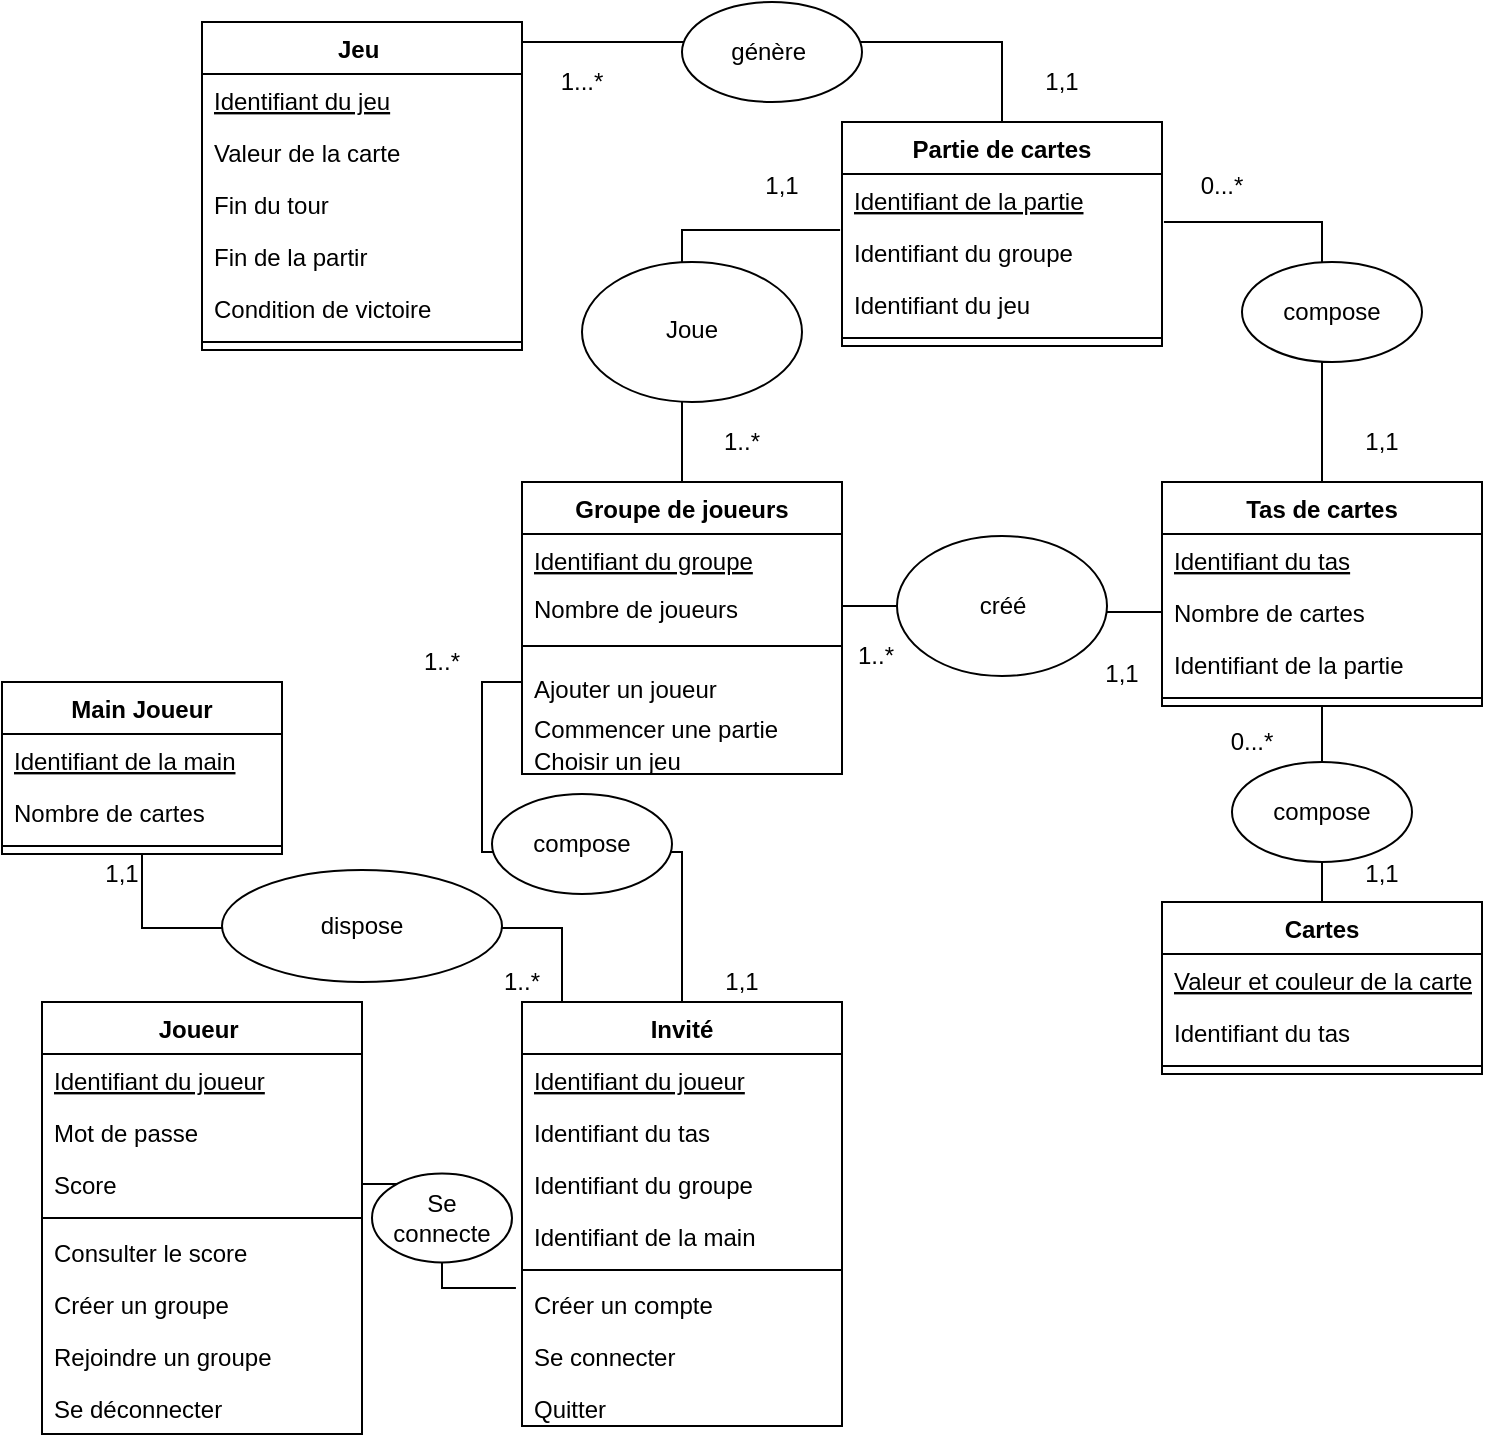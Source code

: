 <mxfile version="13.7.9" type="gitlab">
  <diagram id="IZZcUBTdPEAsLyVhiu9o" name="Page-1">
    <mxGraphModel dx="1108" dy="482" grid="0" gridSize="10" guides="1" tooltips="1" connect="1" arrows="1" fold="1" page="1" pageScale="1" pageWidth="827" pageHeight="1169" background="#ffffff" math="0" shadow="0">
      <root>
        <mxCell id="0" />
        <mxCell id="1" parent="0" />
        <mxCell id="pMFm4597X8_Z9436vxBB-1" style="edgeStyle=orthogonalEdgeStyle;rounded=0;orthogonalLoop=1;jettySize=auto;html=1;entryX=-0.006;entryY=0.077;entryDx=0;entryDy=0;entryPerimeter=0;endArrow=none;endFill=0;endSize=8;strokeWidth=1;" parent="1" source="pMFm4597X8_Z9436vxBB-17" target="pMFm4597X8_Z9436vxBB-14" edge="1">
          <mxGeometry relative="1" as="geometry" />
        </mxCell>
        <mxCell id="pMFm4597X8_Z9436vxBB-2" style="edgeStyle=orthogonalEdgeStyle;rounded=0;orthogonalLoop=1;jettySize=auto;html=1;entryX=1.006;entryY=0.923;entryDx=0;entryDy=0;entryPerimeter=0;endArrow=none;endFill=0;endSize=8;strokeWidth=1;" parent="1" source="pMFm4597X8_Z9436vxBB-24" target="pMFm4597X8_Z9436vxBB-13" edge="1">
          <mxGeometry relative="1" as="geometry" />
        </mxCell>
        <mxCell id="pMFm4597X8_Z9436vxBB-3" style="edgeStyle=orthogonalEdgeStyle;rounded=0;orthogonalLoop=1;jettySize=auto;html=1;exitX=0.5;exitY=0;exitDx=0;exitDy=0;entryX=0.5;entryY=1;entryDx=0;entryDy=0;endArrow=none;endFill=0;strokeWidth=1;endSize=8;" parent="1" source="pMFm4597X8_Z9436vxBB-29" target="pMFm4597X8_Z9436vxBB-24" edge="1">
          <mxGeometry relative="1" as="geometry" />
        </mxCell>
        <mxCell id="pMFm4597X8_Z9436vxBB-4" style="edgeStyle=orthogonalEdgeStyle;rounded=0;orthogonalLoop=1;jettySize=auto;html=1;exitX=0.5;exitY=0;exitDx=0;exitDy=0;entryX=0;entryY=0.5;entryDx=0;entryDy=0;endArrow=none;endFill=0;endSize=9;strokeWidth=1;fontSize=21;" parent="1" source="pMFm4597X8_Z9436vxBB-49" target="pMFm4597X8_Z9436vxBB-21" edge="1">
          <mxGeometry relative="1" as="geometry" />
        </mxCell>
        <mxCell id="pMFm4597X8_Z9436vxBB-5" style="edgeStyle=orthogonalEdgeStyle;rounded=0;orthogonalLoop=1;jettySize=auto;html=1;exitX=1;exitY=0.5;exitDx=0;exitDy=0;entryX=-0.019;entryY=0.192;entryDx=0;entryDy=0;entryPerimeter=0;endArrow=none;endFill=0;endSize=9;strokeWidth=1;fontSize=21;" parent="1" source="pMFm4597X8_Z9436vxBB-43" target="pMFm4597X8_Z9436vxBB-55" edge="1">
          <mxGeometry relative="1" as="geometry" />
        </mxCell>
        <mxCell id="pMFm4597X8_Z9436vxBB-6" style="edgeStyle=orthogonalEdgeStyle;rounded=0;orthogonalLoop=1;jettySize=auto;html=1;exitX=1;exitY=0.5;exitDx=0;exitDy=0;entryX=0;entryY=0.5;entryDx=0;entryDy=0;endArrow=none;endFill=0;endSize=9;strokeWidth=1;fontSize=21;" parent="1" source="pMFm4597X8_Z9436vxBB-19" target="pMFm4597X8_Z9436vxBB-26" edge="1">
          <mxGeometry relative="1" as="geometry">
            <Array as="points">
              <mxPoint x="560" y="322" />
              <mxPoint x="560" y="325" />
            </Array>
          </mxGeometry>
        </mxCell>
        <mxCell id="pMFm4597X8_Z9436vxBB-7" style="edgeStyle=orthogonalEdgeStyle;rounded=0;orthogonalLoop=1;jettySize=auto;html=1;exitX=0.5;exitY=1;exitDx=0;exitDy=0;entryX=0.125;entryY=0;entryDx=0;entryDy=0;entryPerimeter=0;endArrow=none;endFill=0;endSize=9;strokeWidth=1;fontSize=12;" parent="1" source="pMFm4597X8_Z9436vxBB-58" target="pMFm4597X8_Z9436vxBB-49" edge="1">
          <mxGeometry relative="1" as="geometry" />
        </mxCell>
        <mxCell id="pMFm4597X8_Z9436vxBB-8" value="0...*" style="text;html=1;strokeColor=none;fillColor=none;align=center;verticalAlign=middle;whiteSpace=wrap;rounded=0;fontSize=12;" parent="1" vertex="1">
          <mxGeometry x="650" y="102" width="40" height="20" as="geometry" />
        </mxCell>
        <mxCell id="pMFm4597X8_Z9436vxBB-9" value="1,1" style="text;html=1;strokeColor=none;fillColor=none;align=center;verticalAlign=middle;whiteSpace=wrap;rounded=0;fontSize=12;" parent="1" vertex="1">
          <mxGeometry x="730" y="230" width="40" height="20" as="geometry" />
        </mxCell>
        <mxCell id="pMFm4597X8_Z9436vxBB-10" value="1,1" style="text;html=1;strokeColor=none;fillColor=none;align=center;verticalAlign=middle;whiteSpace=wrap;rounded=0;fontSize=12;" parent="1" vertex="1">
          <mxGeometry x="730" y="446" width="40" height="20" as="geometry" />
        </mxCell>
        <mxCell id="pMFm4597X8_Z9436vxBB-11" value="0...*" style="text;html=1;strokeColor=none;fillColor=none;align=center;verticalAlign=middle;whiteSpace=wrap;rounded=0;fontSize=12;" parent="1" vertex="1">
          <mxGeometry x="650" y="380" width="70" height="20" as="geometry" />
        </mxCell>
        <mxCell id="pMFm4597X8_Z9436vxBB-12" value="Partie de cartes" style="swimlane;fontStyle=1;align=center;verticalAlign=top;childLayout=stackLayout;horizontal=1;startSize=26;horizontalStack=0;resizeParent=1;resizeParentMax=0;resizeLast=0;collapsible=1;marginBottom=0;" parent="1" vertex="1">
          <mxGeometry x="480" y="80" width="160" height="112" as="geometry" />
        </mxCell>
        <mxCell id="pMFm4597X8_Z9436vxBB-13" value="Identifiant de la partie" style="text;strokeColor=none;fillColor=none;align=left;verticalAlign=top;spacingLeft=4;spacingRight=4;overflow=hidden;rotatable=0;points=[[0,0.5],[1,0.5]];portConstraint=eastwest;fontStyle=4" parent="pMFm4597X8_Z9436vxBB-12" vertex="1">
          <mxGeometry y="26" width="160" height="26" as="geometry" />
        </mxCell>
        <mxCell id="pMFm4597X8_Z9436vxBB-14" value="Identifiant du groupe" style="text;strokeColor=none;fillColor=none;align=left;verticalAlign=top;spacingLeft=4;spacingRight=4;overflow=hidden;rotatable=0;points=[[0,0.5],[1,0.5]];portConstraint=eastwest;" parent="pMFm4597X8_Z9436vxBB-12" vertex="1">
          <mxGeometry y="52" width="160" height="26" as="geometry" />
        </mxCell>
        <mxCell id="pMFm4597X8_Z9436vxBB-15" value="Identifiant du jeu" style="text;strokeColor=none;fillColor=none;align=left;verticalAlign=top;spacingLeft=4;spacingRight=4;overflow=hidden;rotatable=0;points=[[0,0.5],[1,0.5]];portConstraint=eastwest;" parent="pMFm4597X8_Z9436vxBB-12" vertex="1">
          <mxGeometry y="78" width="160" height="26" as="geometry" />
        </mxCell>
        <mxCell id="pMFm4597X8_Z9436vxBB-16" value="" style="line;strokeWidth=1;fillColor=none;align=left;verticalAlign=middle;spacingTop=-1;spacingLeft=3;spacingRight=3;rotatable=0;labelPosition=right;points=[];portConstraint=eastwest;" parent="pMFm4597X8_Z9436vxBB-12" vertex="1">
          <mxGeometry y="104" width="160" height="8" as="geometry" />
        </mxCell>
        <mxCell id="pMFm4597X8_Z9436vxBB-17" value="Groupe de joueurs&#xa;" style="swimlane;fontStyle=1;align=center;verticalAlign=top;childLayout=stackLayout;horizontal=1;startSize=26;horizontalStack=0;resizeParent=1;resizeParentMax=0;resizeLast=0;collapsible=1;marginBottom=0;" parent="1" vertex="1">
          <mxGeometry x="320" y="260" width="160" height="146" as="geometry" />
        </mxCell>
        <mxCell id="pMFm4597X8_Z9436vxBB-18" value="Identifiant du groupe" style="text;strokeColor=none;fillColor=none;align=left;verticalAlign=top;spacingLeft=4;spacingRight=4;overflow=hidden;rotatable=0;points=[[0,0.5],[1,0.5]];portConstraint=eastwest;fontStyle=4" parent="pMFm4597X8_Z9436vxBB-17" vertex="1">
          <mxGeometry y="26" width="160" height="24" as="geometry" />
        </mxCell>
        <mxCell id="pMFm4597X8_Z9436vxBB-19" value="Nombre de joueurs" style="text;strokeColor=none;fillColor=none;align=left;verticalAlign=top;spacingLeft=4;spacingRight=4;overflow=hidden;rotatable=0;points=[[0,0.5],[1,0.5]];portConstraint=eastwest;fontStyle=0" parent="pMFm4597X8_Z9436vxBB-17" vertex="1">
          <mxGeometry y="50" width="160" height="24" as="geometry" />
        </mxCell>
        <mxCell id="pMFm4597X8_Z9436vxBB-20" value="" style="line;strokeWidth=1;fillColor=none;align=left;verticalAlign=middle;spacingTop=-1;spacingLeft=3;spacingRight=3;rotatable=0;labelPosition=right;points=[];portConstraint=eastwest;" parent="pMFm4597X8_Z9436vxBB-17" vertex="1">
          <mxGeometry y="74" width="160" height="16" as="geometry" />
        </mxCell>
        <mxCell id="pMFm4597X8_Z9436vxBB-21" value="Ajouter un joueur" style="text;strokeColor=none;fillColor=none;align=left;verticalAlign=top;spacingLeft=4;spacingRight=4;overflow=hidden;rotatable=0;points=[[0,0.5],[1,0.5]];portConstraint=eastwest;" parent="pMFm4597X8_Z9436vxBB-17" vertex="1">
          <mxGeometry y="90" width="160" height="20" as="geometry" />
        </mxCell>
        <mxCell id="pMFm4597X8_Z9436vxBB-22" value="Commencer une partie" style="text;strokeColor=none;fillColor=none;align=left;verticalAlign=top;spacingLeft=4;spacingRight=4;overflow=hidden;rotatable=0;points=[[0,0.5],[1,0.5]];portConstraint=eastwest;" parent="pMFm4597X8_Z9436vxBB-17" vertex="1">
          <mxGeometry y="110" width="160" height="16" as="geometry" />
        </mxCell>
        <mxCell id="pMFm4597X8_Z9436vxBB-23" value="Choisir un jeu" style="text;strokeColor=none;fillColor=none;align=left;verticalAlign=top;spacingLeft=4;spacingRight=4;overflow=hidden;rotatable=0;points=[[0,0.5],[1,0.5]];portConstraint=eastwest;" parent="pMFm4597X8_Z9436vxBB-17" vertex="1">
          <mxGeometry y="126" width="160" height="20" as="geometry" />
        </mxCell>
        <mxCell id="pMFm4597X8_Z9436vxBB-24" value="Tas de cartes" style="swimlane;fontStyle=1;align=center;verticalAlign=top;childLayout=stackLayout;horizontal=1;startSize=26;horizontalStack=0;resizeParent=1;resizeParentMax=0;resizeLast=0;collapsible=1;marginBottom=0;" parent="1" vertex="1">
          <mxGeometry x="640" y="260" width="160" height="112" as="geometry" />
        </mxCell>
        <mxCell id="pMFm4597X8_Z9436vxBB-25" value="Identifiant du tas" style="text;strokeColor=none;fillColor=none;align=left;verticalAlign=top;spacingLeft=4;spacingRight=4;overflow=hidden;rotatable=0;points=[[0,0.5],[1,0.5]];portConstraint=eastwest;fontStyle=4" parent="pMFm4597X8_Z9436vxBB-24" vertex="1">
          <mxGeometry y="26" width="160" height="26" as="geometry" />
        </mxCell>
        <mxCell id="pMFm4597X8_Z9436vxBB-26" value="Nombre de cartes" style="text;strokeColor=none;fillColor=none;align=left;verticalAlign=top;spacingLeft=4;spacingRight=4;overflow=hidden;rotatable=0;points=[[0,0.5],[1,0.5]];portConstraint=eastwest;" parent="pMFm4597X8_Z9436vxBB-24" vertex="1">
          <mxGeometry y="52" width="160" height="26" as="geometry" />
        </mxCell>
        <mxCell id="pMFm4597X8_Z9436vxBB-27" value="Identifiant de la partie" style="text;strokeColor=none;fillColor=none;align=left;verticalAlign=top;spacingLeft=4;spacingRight=4;overflow=hidden;rotatable=0;points=[[0,0.5],[1,0.5]];portConstraint=eastwest;" parent="pMFm4597X8_Z9436vxBB-24" vertex="1">
          <mxGeometry y="78" width="160" height="26" as="geometry" />
        </mxCell>
        <mxCell id="pMFm4597X8_Z9436vxBB-28" value="" style="line;strokeWidth=1;fillColor=none;align=left;verticalAlign=middle;spacingTop=-1;spacingLeft=3;spacingRight=3;rotatable=0;labelPosition=right;points=[];portConstraint=eastwest;" parent="pMFm4597X8_Z9436vxBB-24" vertex="1">
          <mxGeometry y="104" width="160" height="8" as="geometry" />
        </mxCell>
        <mxCell id="pMFm4597X8_Z9436vxBB-29" value="Cartes" style="swimlane;fontStyle=1;align=center;verticalAlign=top;childLayout=stackLayout;horizontal=1;startSize=26;horizontalStack=0;resizeParent=1;resizeParentMax=0;resizeLast=0;collapsible=1;marginBottom=0;" parent="1" vertex="1">
          <mxGeometry x="640" y="470" width="160" height="86" as="geometry" />
        </mxCell>
        <mxCell id="pMFm4597X8_Z9436vxBB-30" value="Valeur et couleur de la carte" style="text;strokeColor=none;fillColor=none;align=left;verticalAlign=top;spacingLeft=4;spacingRight=4;overflow=hidden;rotatable=0;points=[[0,0.5],[1,0.5]];portConstraint=eastwest;fontStyle=4" parent="pMFm4597X8_Z9436vxBB-29" vertex="1">
          <mxGeometry y="26" width="160" height="26" as="geometry" />
        </mxCell>
        <mxCell id="pMFm4597X8_Z9436vxBB-31" value="Identifiant du tas" style="text;strokeColor=none;fillColor=none;align=left;verticalAlign=top;spacingLeft=4;spacingRight=4;overflow=hidden;rotatable=0;points=[[0,0.5],[1,0.5]];portConstraint=eastwest;fontStyle=0" parent="pMFm4597X8_Z9436vxBB-29" vertex="1">
          <mxGeometry y="52" width="160" height="26" as="geometry" />
        </mxCell>
        <mxCell id="pMFm4597X8_Z9436vxBB-32" value="" style="line;strokeWidth=1;fillColor=none;align=left;verticalAlign=middle;spacingTop=-1;spacingLeft=3;spacingRight=3;rotatable=0;labelPosition=right;points=[];portConstraint=eastwest;" parent="pMFm4597X8_Z9436vxBB-29" vertex="1">
          <mxGeometry y="78" width="160" height="8" as="geometry" />
        </mxCell>
        <mxCell id="pMFm4597X8_Z9436vxBB-33" value="Jeu " style="swimlane;fontStyle=1;align=center;verticalAlign=top;childLayout=stackLayout;horizontal=1;startSize=26;horizontalStack=0;resizeParent=1;resizeParentMax=0;resizeLast=0;collapsible=1;marginBottom=0;" parent="1" vertex="1">
          <mxGeometry x="160" y="30" width="160" height="164" as="geometry" />
        </mxCell>
        <mxCell id="pMFm4597X8_Z9436vxBB-34" value="Identifiant du jeu" style="text;strokeColor=none;fillColor=none;align=left;verticalAlign=top;spacingLeft=4;spacingRight=4;overflow=hidden;rotatable=0;points=[[0,0.5],[1,0.5]];portConstraint=eastwest;fontStyle=4" parent="pMFm4597X8_Z9436vxBB-33" vertex="1">
          <mxGeometry y="26" width="160" height="26" as="geometry" />
        </mxCell>
        <mxCell id="pMFm4597X8_Z9436vxBB-35" value="Valeur de la carte" style="text;strokeColor=none;fillColor=none;align=left;verticalAlign=top;spacingLeft=4;spacingRight=4;overflow=hidden;rotatable=0;points=[[0,0.5],[1,0.5]];portConstraint=eastwest;" parent="pMFm4597X8_Z9436vxBB-33" vertex="1">
          <mxGeometry y="52" width="160" height="26" as="geometry" />
        </mxCell>
        <mxCell id="pMFm4597X8_Z9436vxBB-36" value="Fin du tour&#xa;" style="text;strokeColor=none;fillColor=none;align=left;verticalAlign=top;spacingLeft=4;spacingRight=4;overflow=hidden;rotatable=0;points=[[0,0.5],[1,0.5]];portConstraint=eastwest;" parent="pMFm4597X8_Z9436vxBB-33" vertex="1">
          <mxGeometry y="78" width="160" height="26" as="geometry" />
        </mxCell>
        <mxCell id="pMFm4597X8_Z9436vxBB-37" value="Fin de la partir" style="text;strokeColor=none;fillColor=none;align=left;verticalAlign=top;spacingLeft=4;spacingRight=4;overflow=hidden;rotatable=0;points=[[0,0.5],[1,0.5]];portConstraint=eastwest;" parent="pMFm4597X8_Z9436vxBB-33" vertex="1">
          <mxGeometry y="104" width="160" height="26" as="geometry" />
        </mxCell>
        <mxCell id="pMFm4597X8_Z9436vxBB-38" value="Condition de victoire" style="text;strokeColor=none;fillColor=none;align=left;verticalAlign=top;spacingLeft=4;spacingRight=4;overflow=hidden;rotatable=0;points=[[0,0.5],[1,0.5]];portConstraint=eastwest;" parent="pMFm4597X8_Z9436vxBB-33" vertex="1">
          <mxGeometry y="130" width="160" height="26" as="geometry" />
        </mxCell>
        <mxCell id="pMFm4597X8_Z9436vxBB-39" value="" style="line;strokeWidth=1;fillColor=none;align=left;verticalAlign=middle;spacingTop=-1;spacingLeft=3;spacingRight=3;rotatable=0;labelPosition=right;points=[];portConstraint=eastwest;" parent="pMFm4597X8_Z9436vxBB-33" vertex="1">
          <mxGeometry y="156" width="160" height="8" as="geometry" />
        </mxCell>
        <mxCell id="pMFm4597X8_Z9436vxBB-40" value="Joueur " style="swimlane;fontStyle=1;align=center;verticalAlign=top;childLayout=stackLayout;horizontal=1;startSize=26;horizontalStack=0;resizeParent=1;resizeParentMax=0;resizeLast=0;collapsible=1;marginBottom=0;" parent="1" vertex="1">
          <mxGeometry x="80" y="520" width="160" height="216" as="geometry" />
        </mxCell>
        <mxCell id="pMFm4597X8_Z9436vxBB-41" value="Identifiant du joueur" style="text;strokeColor=none;fillColor=none;align=left;verticalAlign=top;spacingLeft=4;spacingRight=4;overflow=hidden;rotatable=0;points=[[0,0.5],[1,0.5]];portConstraint=eastwest;fontStyle=4" parent="pMFm4597X8_Z9436vxBB-40" vertex="1">
          <mxGeometry y="26" width="160" height="26" as="geometry" />
        </mxCell>
        <mxCell id="pMFm4597X8_Z9436vxBB-42" value="Mot de passe" style="text;strokeColor=none;fillColor=none;align=left;verticalAlign=top;spacingLeft=4;spacingRight=4;overflow=hidden;rotatable=0;points=[[0,0.5],[1,0.5]];portConstraint=eastwest;" parent="pMFm4597X8_Z9436vxBB-40" vertex="1">
          <mxGeometry y="52" width="160" height="26" as="geometry" />
        </mxCell>
        <mxCell id="pMFm4597X8_Z9436vxBB-43" value="Score" style="text;strokeColor=none;fillColor=none;align=left;verticalAlign=top;spacingLeft=4;spacingRight=4;overflow=hidden;rotatable=0;points=[[0,0.5],[1,0.5]];portConstraint=eastwest;" parent="pMFm4597X8_Z9436vxBB-40" vertex="1">
          <mxGeometry y="78" width="160" height="26" as="geometry" />
        </mxCell>
        <mxCell id="pMFm4597X8_Z9436vxBB-44" value="" style="line;strokeWidth=1;fillColor=none;align=left;verticalAlign=middle;spacingTop=-1;spacingLeft=3;spacingRight=3;rotatable=0;labelPosition=right;points=[];portConstraint=eastwest;" parent="pMFm4597X8_Z9436vxBB-40" vertex="1">
          <mxGeometry y="104" width="160" height="8" as="geometry" />
        </mxCell>
        <mxCell id="pMFm4597X8_Z9436vxBB-45" value="Consulter le score" style="text;strokeColor=none;fillColor=none;align=left;verticalAlign=top;spacingLeft=4;spacingRight=4;overflow=hidden;rotatable=0;points=[[0,0.5],[1,0.5]];portConstraint=eastwest;" parent="pMFm4597X8_Z9436vxBB-40" vertex="1">
          <mxGeometry y="112" width="160" height="26" as="geometry" />
        </mxCell>
        <mxCell id="pMFm4597X8_Z9436vxBB-46" value="Créer un groupe" style="text;strokeColor=none;fillColor=none;align=left;verticalAlign=top;spacingLeft=4;spacingRight=4;overflow=hidden;rotatable=0;points=[[0,0.5],[1,0.5]];portConstraint=eastwest;" parent="pMFm4597X8_Z9436vxBB-40" vertex="1">
          <mxGeometry y="138" width="160" height="26" as="geometry" />
        </mxCell>
        <mxCell id="pMFm4597X8_Z9436vxBB-47" value="Rejoindre un groupe" style="text;strokeColor=none;fillColor=none;align=left;verticalAlign=top;spacingLeft=4;spacingRight=4;overflow=hidden;rotatable=0;points=[[0,0.5],[1,0.5]];portConstraint=eastwest;" parent="pMFm4597X8_Z9436vxBB-40" vertex="1">
          <mxGeometry y="164" width="160" height="26" as="geometry" />
        </mxCell>
        <mxCell id="pMFm4597X8_Z9436vxBB-48" value="Se déconnecter" style="text;strokeColor=none;fillColor=none;align=left;verticalAlign=top;spacingLeft=4;spacingRight=4;overflow=hidden;rotatable=0;points=[[0,0.5],[1,0.5]];portConstraint=eastwest;" parent="pMFm4597X8_Z9436vxBB-40" vertex="1">
          <mxGeometry y="190" width="160" height="26" as="geometry" />
        </mxCell>
        <mxCell id="pMFm4597X8_Z9436vxBB-49" value="Invité" style="swimlane;fontStyle=1;align=center;verticalAlign=top;childLayout=stackLayout;horizontal=1;startSize=26;horizontalStack=0;resizeParent=1;resizeParentMax=0;resizeLast=0;collapsible=1;marginBottom=0;" parent="1" vertex="1">
          <mxGeometry x="320" y="520" width="160" height="212" as="geometry" />
        </mxCell>
        <mxCell id="pMFm4597X8_Z9436vxBB-50" value="Identifiant du joueur" style="text;strokeColor=none;fillColor=none;align=left;verticalAlign=top;spacingLeft=4;spacingRight=4;overflow=hidden;rotatable=0;points=[[0,0.5],[1,0.5]];portConstraint=eastwest;fontStyle=4" parent="pMFm4597X8_Z9436vxBB-49" vertex="1">
          <mxGeometry y="26" width="160" height="26" as="geometry" />
        </mxCell>
        <mxCell id="pMFm4597X8_Z9436vxBB-51" value="Identifiant du tas" style="text;strokeColor=none;fillColor=none;align=left;verticalAlign=top;spacingLeft=4;spacingRight=4;overflow=hidden;rotatable=0;points=[[0,0.5],[1,0.5]];portConstraint=eastwest;fontStyle=0;fontSize=12;" parent="pMFm4597X8_Z9436vxBB-49" vertex="1">
          <mxGeometry y="52" width="160" height="26" as="geometry" />
        </mxCell>
        <mxCell id="pMFm4597X8_Z9436vxBB-52" value="Identifiant du groupe" style="text;strokeColor=none;fillColor=none;align=left;verticalAlign=top;spacingLeft=4;spacingRight=4;overflow=hidden;rotatable=0;points=[[0,0.5],[1,0.5]];portConstraint=eastwest;fontStyle=0;fontSize=12;" parent="pMFm4597X8_Z9436vxBB-49" vertex="1">
          <mxGeometry y="78" width="160" height="26" as="geometry" />
        </mxCell>
        <mxCell id="pMFm4597X8_Z9436vxBB-53" value="Identifiant de la main" style="text;strokeColor=none;fillColor=none;align=left;verticalAlign=top;spacingLeft=4;spacingRight=4;overflow=hidden;rotatable=0;points=[[0,0.5],[1,0.5]];portConstraint=eastwest;fontStyle=0" parent="pMFm4597X8_Z9436vxBB-49" vertex="1">
          <mxGeometry y="104" width="160" height="26" as="geometry" />
        </mxCell>
        <mxCell id="pMFm4597X8_Z9436vxBB-54" value="" style="line;strokeWidth=1;fillColor=none;align=left;verticalAlign=middle;spacingTop=-1;spacingLeft=3;spacingRight=3;rotatable=0;labelPosition=right;points=[];portConstraint=eastwest;" parent="pMFm4597X8_Z9436vxBB-49" vertex="1">
          <mxGeometry y="130" width="160" height="8" as="geometry" />
        </mxCell>
        <mxCell id="pMFm4597X8_Z9436vxBB-55" value="Créer un compte" style="text;strokeColor=none;fillColor=none;align=left;verticalAlign=top;spacingLeft=4;spacingRight=4;overflow=hidden;rotatable=0;points=[[0,0.5],[1,0.5]];portConstraint=eastwest;" parent="pMFm4597X8_Z9436vxBB-49" vertex="1">
          <mxGeometry y="138" width="160" height="26" as="geometry" />
        </mxCell>
        <mxCell id="pMFm4597X8_Z9436vxBB-56" value="Se connecter" style="text;strokeColor=none;fillColor=none;align=left;verticalAlign=top;spacingLeft=4;spacingRight=4;overflow=hidden;rotatable=0;points=[[0,0.5],[1,0.5]];portConstraint=eastwest;" parent="pMFm4597X8_Z9436vxBB-49" vertex="1">
          <mxGeometry y="164" width="160" height="26" as="geometry" />
        </mxCell>
        <mxCell id="pMFm4597X8_Z9436vxBB-57" value="Quitter" style="text;strokeColor=none;fillColor=none;align=left;verticalAlign=top;spacingLeft=4;spacingRight=4;overflow=hidden;rotatable=0;points=[[0,0.5],[1,0.5]];portConstraint=eastwest;" parent="pMFm4597X8_Z9436vxBB-49" vertex="1">
          <mxGeometry y="190" width="160" height="22" as="geometry" />
        </mxCell>
        <mxCell id="pMFm4597X8_Z9436vxBB-58" value="Main Joueur" style="swimlane;fontStyle=1;align=center;verticalAlign=top;childLayout=stackLayout;horizontal=1;startSize=26;horizontalStack=0;resizeParent=1;resizeParentMax=0;resizeLast=0;collapsible=1;marginBottom=0;fontSize=12;" parent="1" vertex="1">
          <mxGeometry x="60" y="360" width="140" height="86" as="geometry" />
        </mxCell>
        <mxCell id="pMFm4597X8_Z9436vxBB-59" value="Identifiant de la main" style="text;strokeColor=none;fillColor=none;align=left;verticalAlign=top;spacingLeft=4;spacingRight=4;overflow=hidden;rotatable=0;points=[[0,0.5],[1,0.5]];portConstraint=eastwest;fontStyle=4;fontSize=12;" parent="pMFm4597X8_Z9436vxBB-58" vertex="1">
          <mxGeometry y="26" width="140" height="26" as="geometry" />
        </mxCell>
        <mxCell id="pMFm4597X8_Z9436vxBB-60" value="Nombre de cartes" style="text;strokeColor=none;fillColor=none;align=left;verticalAlign=top;spacingLeft=4;spacingRight=4;overflow=hidden;rotatable=0;points=[[0,0.5],[1,0.5]];portConstraint=eastwest;fontStyle=0;fontSize=12;" parent="pMFm4597X8_Z9436vxBB-58" vertex="1">
          <mxGeometry y="52" width="140" height="26" as="geometry" />
        </mxCell>
        <mxCell id="pMFm4597X8_Z9436vxBB-61" value="" style="line;strokeWidth=1;fillColor=none;align=left;verticalAlign=middle;spacingTop=-1;spacingLeft=3;spacingRight=3;rotatable=0;labelPosition=right;points=[];portConstraint=eastwest;" parent="pMFm4597X8_Z9436vxBB-58" vertex="1">
          <mxGeometry y="78" width="140" height="8" as="geometry" />
        </mxCell>
        <mxCell id="pMFm4597X8_Z9436vxBB-62" value="1..*" style="text;html=1;strokeColor=none;fillColor=none;align=center;verticalAlign=middle;whiteSpace=wrap;rounded=0;fontSize=12;" parent="1" vertex="1">
          <mxGeometry x="410" y="230" width="40" height="20" as="geometry" />
        </mxCell>
        <mxCell id="pMFm4597X8_Z9436vxBB-63" value="1,1" style="text;html=1;strokeColor=none;fillColor=none;align=center;verticalAlign=middle;whiteSpace=wrap;rounded=0;fontSize=12;" parent="1" vertex="1">
          <mxGeometry x="430" y="102" width="40" height="20" as="geometry" />
        </mxCell>
        <mxCell id="pMFm4597X8_Z9436vxBB-64" value="1..*" style="text;html=1;strokeColor=none;fillColor=none;align=center;verticalAlign=middle;whiteSpace=wrap;rounded=0;fontSize=12;" parent="1" vertex="1">
          <mxGeometry x="260" y="340" width="40" height="20" as="geometry" />
        </mxCell>
        <mxCell id="pMFm4597X8_Z9436vxBB-65" value="1,1" style="text;html=1;strokeColor=none;fillColor=none;align=center;verticalAlign=middle;whiteSpace=wrap;rounded=0;fontSize=12;" parent="1" vertex="1">
          <mxGeometry x="410" y="500" width="40" height="20" as="geometry" />
        </mxCell>
        <mxCell id="pMFm4597X8_Z9436vxBB-66" value="1,1" style="text;html=1;strokeColor=none;fillColor=none;align=center;verticalAlign=middle;whiteSpace=wrap;rounded=0;fontSize=12;" parent="1" vertex="1">
          <mxGeometry x="100" y="446" width="40" height="20" as="geometry" />
        </mxCell>
        <mxCell id="pMFm4597X8_Z9436vxBB-67" value="1..*" style="text;html=1;strokeColor=none;fillColor=none;align=center;verticalAlign=middle;whiteSpace=wrap;rounded=0;fontSize=12;" parent="1" vertex="1">
          <mxGeometry x="300" y="500" width="40" height="20" as="geometry" />
        </mxCell>
        <mxCell id="pMFm4597X8_Z9436vxBB-68" value="1...*" style="text;html=1;strokeColor=none;fillColor=none;align=center;verticalAlign=middle;whiteSpace=wrap;rounded=0;fontSize=12;" parent="1" vertex="1">
          <mxGeometry x="330" y="50" width="40" height="20" as="geometry" />
        </mxCell>
        <mxCell id="pMFm4597X8_Z9436vxBB-69" style="edgeStyle=orthogonalEdgeStyle;rounded=0;orthogonalLoop=1;jettySize=auto;html=1;exitX=1;exitY=0.5;exitDx=0;exitDy=0;entryX=0.5;entryY=0;entryDx=0;entryDy=0;endArrow=none;endFill=0;" parent="1" source="pMFm4597X8_Z9436vxBB-34" target="pMFm4597X8_Z9436vxBB-12" edge="1">
          <mxGeometry relative="1" as="geometry">
            <Array as="points">
              <mxPoint x="320" y="40" />
              <mxPoint x="560" y="40" />
            </Array>
          </mxGeometry>
        </mxCell>
        <mxCell id="pMFm4597X8_Z9436vxBB-70" value="1,1" style="text;html=1;strokeColor=none;fillColor=none;align=center;verticalAlign=middle;whiteSpace=wrap;rounded=0;fontSize=12;" parent="1" vertex="1">
          <mxGeometry x="570" y="50" width="40" height="20" as="geometry" />
        </mxCell>
        <mxCell id="pMFm4597X8_Z9436vxBB-71" value="Joue" style="text;html=1;strokeColor=none;fillColor=none;align=center;verticalAlign=middle;whiteSpace=wrap;rounded=0;" parent="1" vertex="1">
          <mxGeometry x="400" y="200" width="40" height="20" as="geometry" />
        </mxCell>
        <mxCell id="pMFm4597X8_Z9436vxBB-73" value="" style="ellipse;whiteSpace=wrap;html=1;" parent="1" vertex="1">
          <mxGeometry x="350" y="150" width="110" height="70" as="geometry" />
        </mxCell>
        <mxCell id="pMFm4597X8_Z9436vxBB-74" value="Joue" style="text;html=1;strokeColor=none;fillColor=none;align=center;verticalAlign=middle;whiteSpace=wrap;rounded=0;" parent="1" vertex="1">
          <mxGeometry x="385" y="174" width="40" height="20" as="geometry" />
        </mxCell>
        <mxCell id="pMFm4597X8_Z9436vxBB-75" value="dispose" style="ellipse;whiteSpace=wrap;html=1;" parent="1" vertex="1">
          <mxGeometry x="170" y="454" width="140" height="56" as="geometry" />
        </mxCell>
        <mxCell id="pMFm4597X8_Z9436vxBB-76" value="" style="ellipse;whiteSpace=wrap;html=1;" parent="1" vertex="1">
          <mxGeometry x="245" y="605.75" width="70" height="44.5" as="geometry" />
        </mxCell>
        <mxCell id="pMFm4597X8_Z9436vxBB-77" value="compose" style="ellipse;whiteSpace=wrap;html=1;" parent="1" vertex="1">
          <mxGeometry x="680" y="150" width="90" height="50" as="geometry" />
        </mxCell>
        <mxCell id="pMFm4597X8_Z9436vxBB-78" value="génère&amp;nbsp;" style="ellipse;whiteSpace=wrap;html=1;" parent="1" vertex="1">
          <mxGeometry x="400" y="20" width="90" height="50" as="geometry" />
        </mxCell>
        <mxCell id="pMFm4597X8_Z9436vxBB-79" value="créé" style="ellipse;whiteSpace=wrap;html=1;" parent="1" vertex="1">
          <mxGeometry x="507.5" y="287" width="105" height="70" as="geometry" />
        </mxCell>
        <mxCell id="pMFm4597X8_Z9436vxBB-80" value="compose" style="ellipse;whiteSpace=wrap;html=1;" parent="1" vertex="1">
          <mxGeometry x="675" y="400" width="90" height="50" as="geometry" />
        </mxCell>
        <mxCell id="pMFm4597X8_Z9436vxBB-81" value="compose" style="ellipse;whiteSpace=wrap;html=1;" parent="1" vertex="1">
          <mxGeometry x="305" y="416" width="90" height="50" as="geometry" />
        </mxCell>
        <mxCell id="pMFm4597X8_Z9436vxBB-84" value="Se connecte" style="text;html=1;strokeColor=none;fillColor=none;align=center;verticalAlign=middle;whiteSpace=wrap;rounded=0;" parent="1" vertex="1">
          <mxGeometry x="260" y="618" width="40" height="20" as="geometry" />
        </mxCell>
        <mxCell id="FPsMio7ni-w80NLbexju-1" value="1,1" style="text;html=1;strokeColor=none;fillColor=none;align=center;verticalAlign=middle;whiteSpace=wrap;rounded=0;fontSize=12;" vertex="1" parent="1">
          <mxGeometry x="600" y="346" width="40" height="20" as="geometry" />
        </mxCell>
        <mxCell id="FPsMio7ni-w80NLbexju-2" value="1..*" style="text;html=1;strokeColor=none;fillColor=none;align=center;verticalAlign=middle;whiteSpace=wrap;rounded=0;fontSize=12;" vertex="1" parent="1">
          <mxGeometry x="477" y="337" width="40" height="20" as="geometry" />
        </mxCell>
      </root>
    </mxGraphModel>
  </diagram>
</mxfile>
